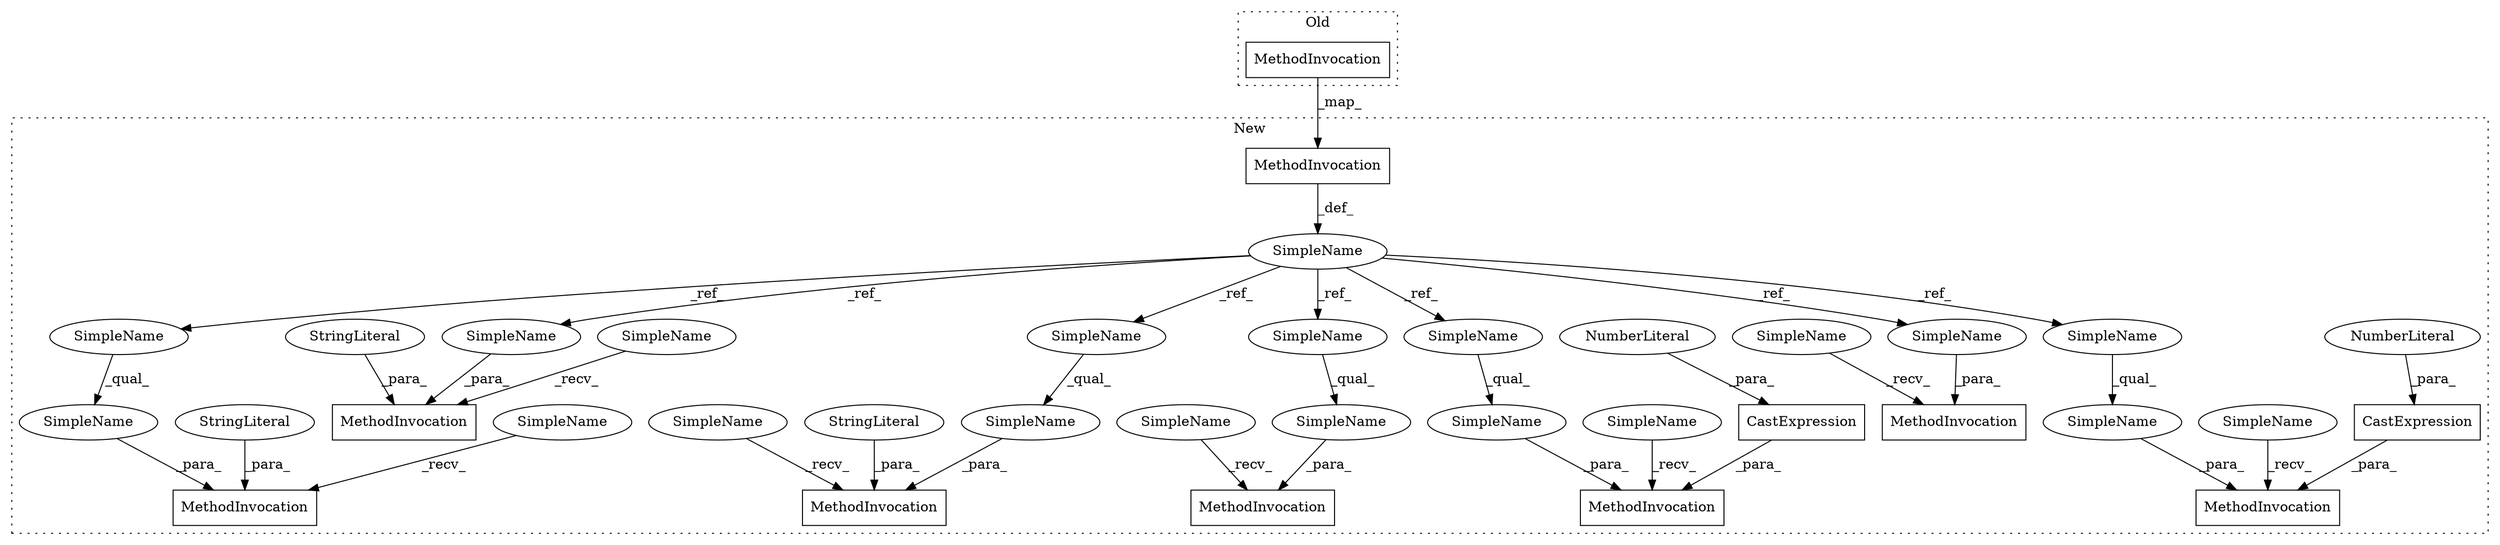 digraph G {
subgraph cluster0 {
9 [label="MethodInvocation" a="32" s="7374,7403" l="6,1" shape="box"];
label = "Old";
style="dotted";
}
subgraph cluster1 {
1 [label="CastExpression" a="11" s="9465" l="6" shape="box"];
2 [label="CastExpression" a="11" s="9399" l="6" shape="box"];
3 [label="MethodInvocation" a="32" s="9459,9504" l="6,1" shape="box"];
4 [label="MethodInvocation" a="32" s="9526,9565" l="5,1" shape="box"];
5 [label="MethodInvocation" a="32" s="9046,9105" l="36,1" shape="box"];
6 [label="MethodInvocation" a="32" s="9140,9162" l="5,38" shape="box"];
7 [label="MethodInvocation" a="32" s="9587,9615" l="6,30" shape="box"];
8 [label="MethodInvocation" a="32" s="9221,9295" l="6,1" shape="box"];
10 [label="MethodInvocation" a="32" s="9393,9437" l="6,1" shape="box"];
11 [label="MethodInvocation" a="32" s="9317,9371" l="6,1" shape="box"];
12 [label="NumberLiteral" a="34" s="9405" l="6" shape="ellipse"];
13 [label="NumberLiteral" a="34" s="9471" l="4" shape="ellipse"];
14 [label="SimpleName" a="42" s="9477" l="27" shape="ellipse"];
15 [label="SimpleName" a="42" s="9133" l="6" shape="ellipse"];
16 [label="SimpleName" a="42" s="9531" l="17" shape="ellipse"];
17 [label="SimpleName" a="42" s="9310" l="6" shape="ellipse"];
18 [label="SimpleName" a="42" s="9413" l="17" shape="ellipse"];
19 [label="SimpleName" a="42" s="9214" l="6" shape="ellipse"];
20 [label="SimpleName" a="42" s="9580" l="6" shape="ellipse"];
21 [label="SimpleName" a="42" s="9531" l="34" shape="ellipse"];
22 [label="SimpleName" a="42" s="9339" l="17" shape="ellipse"];
23 [label="SimpleName" a="42" s="9598" l="17" shape="ellipse"];
24 [label="SimpleName" a="42" s="9477" l="17" shape="ellipse"];
25 [label="SimpleName" a="42" s="9014" l="17" shape="ellipse"];
26 [label="SimpleName" a="42" s="9339" l="32" shape="ellipse"];
27 [label="SimpleName" a="42" s="9266" l="29" shape="ellipse"];
28 [label="SimpleName" a="42" s="9266" l="17" shape="ellipse"];
29 [label="SimpleName" a="42" s="9386" l="6" shape="ellipse"];
30 [label="SimpleName" a="42" s="9413" l="24" shape="ellipse"];
31 [label="SimpleName" a="42" s="9145" l="17" shape="ellipse"];
32 [label="SimpleName" a="42" s="9519" l="6" shape="ellipse"];
33 [label="SimpleName" a="42" s="9452" l="6" shape="ellipse"];
34 [label="StringLiteral" a="45" s="9593" l="3" shape="ellipse"];
35 [label="StringLiteral" a="45" s="9227" l="37" shape="ellipse"];
36 [label="StringLiteral" a="45" s="9323" l="14" shape="ellipse"];
label = "New";
style="dotted";
}
1 -> 3 [label="_para_"];
2 -> 10 [label="_para_"];
5 -> 25 [label="_def_"];
9 -> 5 [label="_map_"];
12 -> 2 [label="_para_"];
13 -> 1 [label="_para_"];
14 -> 3 [label="_para_"];
15 -> 6 [label="_recv_"];
16 -> 21 [label="_qual_"];
17 -> 11 [label="_recv_"];
18 -> 30 [label="_qual_"];
19 -> 8 [label="_recv_"];
20 -> 7 [label="_recv_"];
21 -> 4 [label="_para_"];
22 -> 26 [label="_qual_"];
23 -> 7 [label="_para_"];
24 -> 14 [label="_qual_"];
25 -> 18 [label="_ref_"];
25 -> 22 [label="_ref_"];
25 -> 16 [label="_ref_"];
25 -> 24 [label="_ref_"];
25 -> 28 [label="_ref_"];
25 -> 31 [label="_ref_"];
25 -> 23 [label="_ref_"];
26 -> 11 [label="_para_"];
27 -> 8 [label="_para_"];
28 -> 27 [label="_qual_"];
29 -> 10 [label="_recv_"];
30 -> 10 [label="_para_"];
31 -> 6 [label="_para_"];
32 -> 4 [label="_recv_"];
33 -> 3 [label="_recv_"];
34 -> 7 [label="_para_"];
35 -> 8 [label="_para_"];
36 -> 11 [label="_para_"];
}